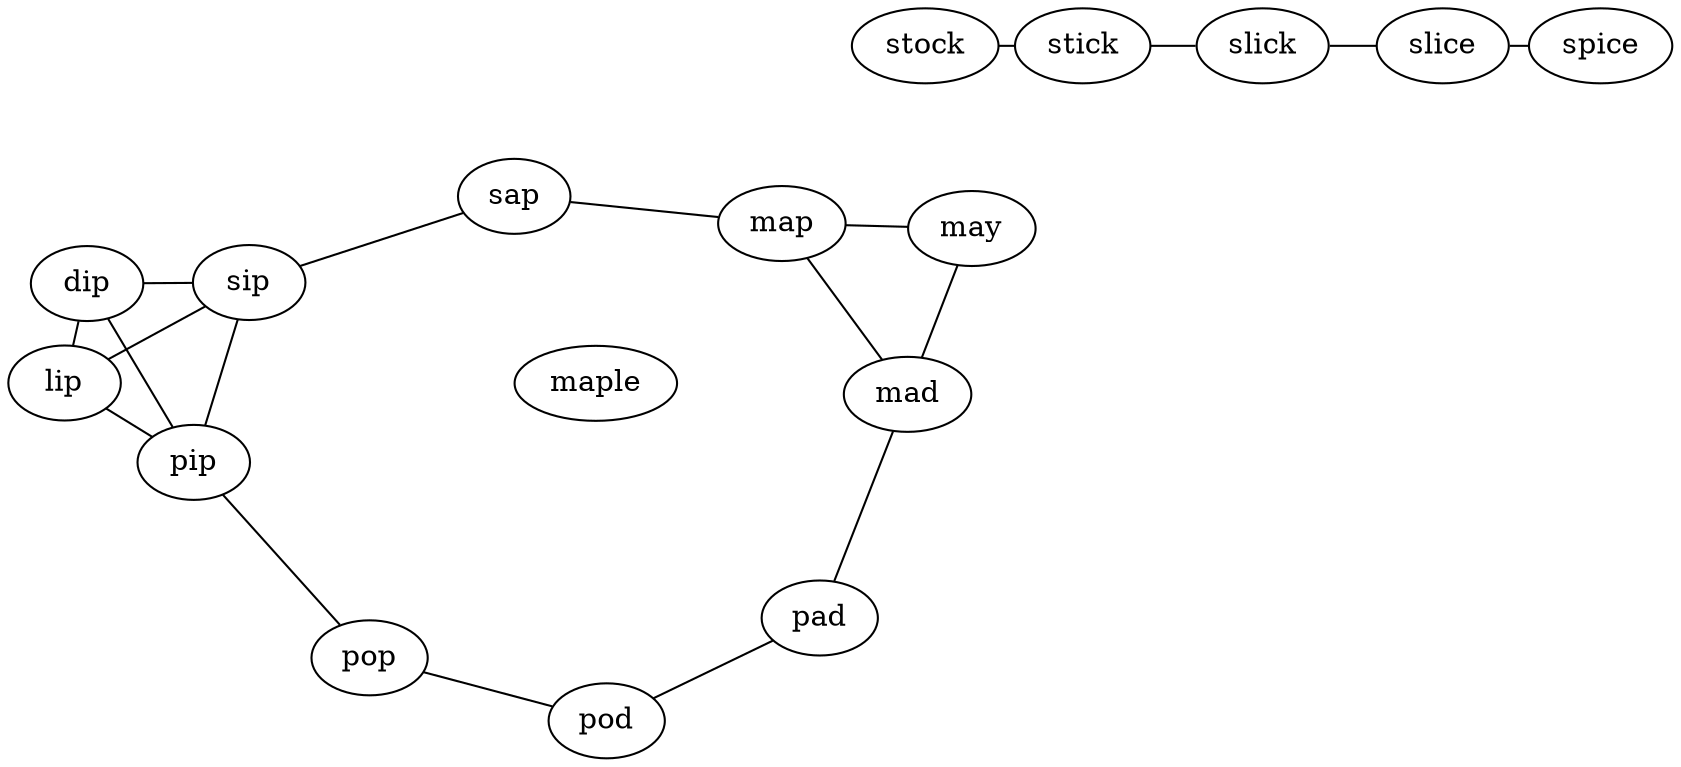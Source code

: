 strict graph {
    graph [splines=true overlap=false layout=sfdp];
maple
mad -- map
mad -- may
mad -- pad
lip -- dip
lip -- pip
lip -- sip
stock -- stick
pad -- mad
pad -- pod
may -- map
may -- mad
slick -- slice
slick -- stick
pip -- lip
pip -- dip
pip -- pop
pip -- sip
pod -- pad
pod -- pop
pop -- pod
pop -- pip
sap -- map
sap -- sip
spice -- slice
sip -- sap
sip -- pip
sip -- lip
sip -- dip
slice -- slick
slice -- spice
map -- mad
map -- may
map -- sap
dip -- lip
dip -- pip
dip -- sip
stick -- slick
stick -- stock
}

